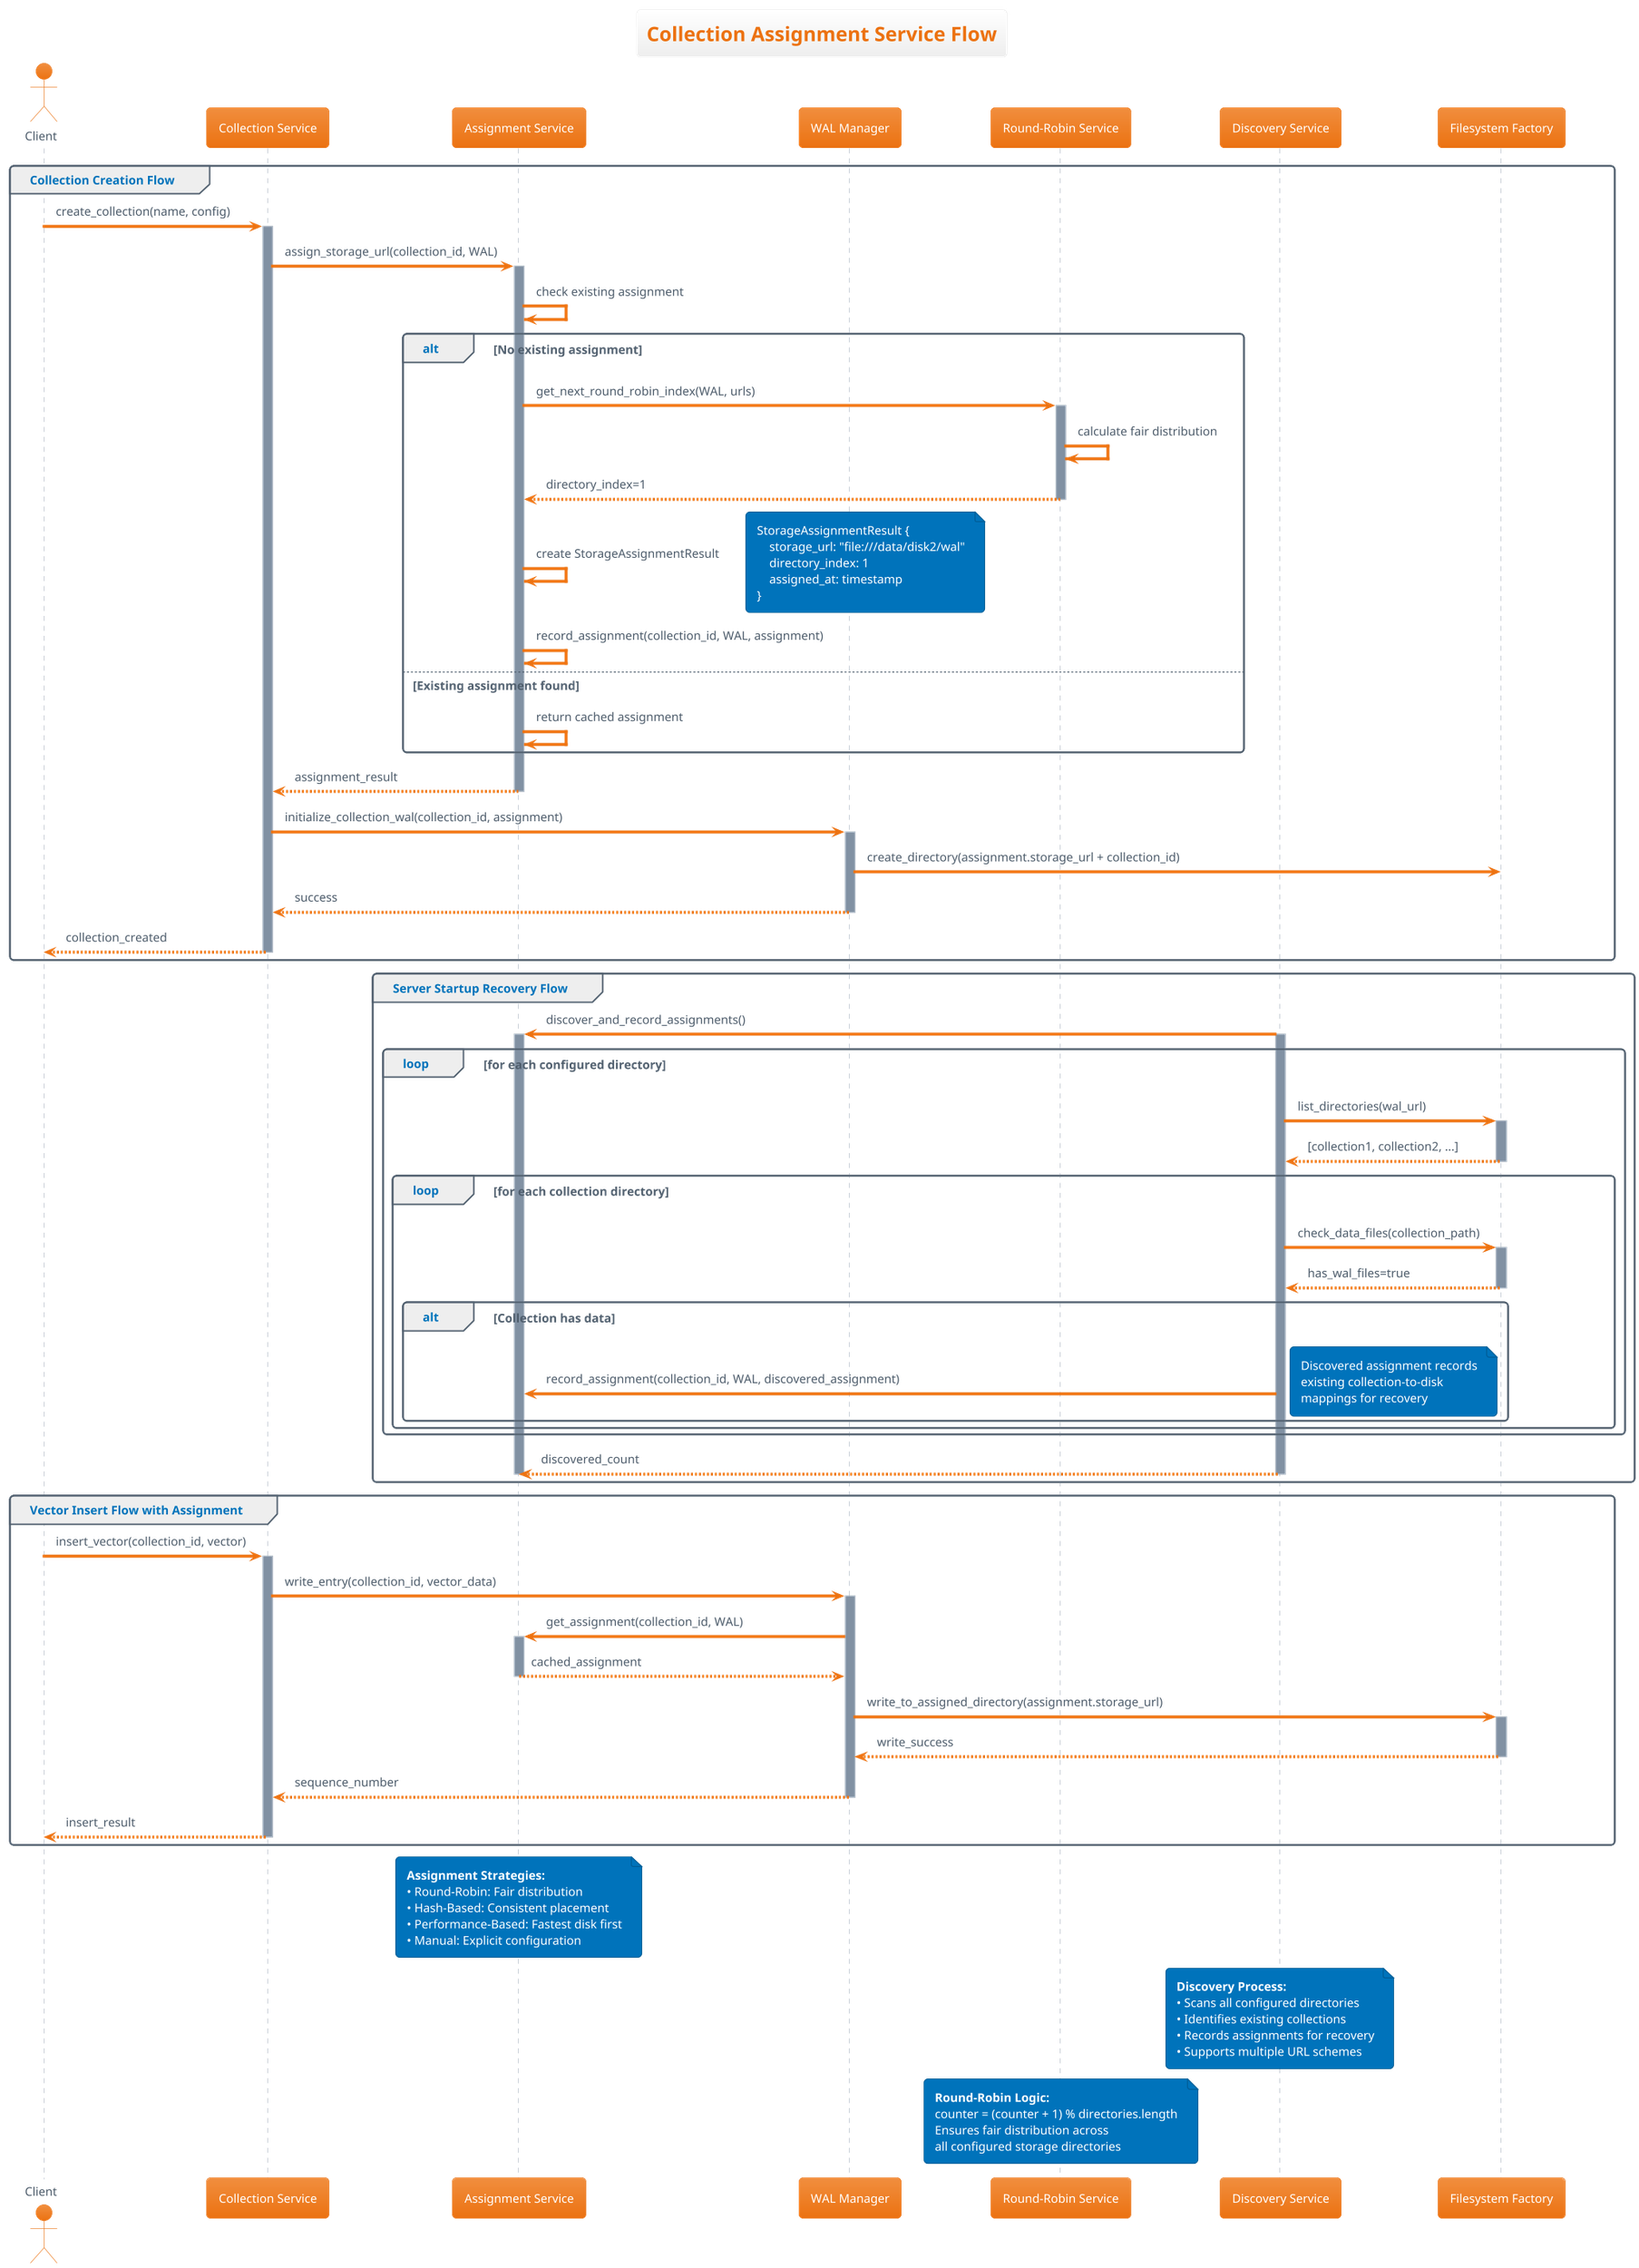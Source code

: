 @startuml Assignment Service Flow
!theme aws-orange

title Collection Assignment Service Flow
scale 1.2

actor "Client" as Client
participant "Collection Service" as CollSvc
participant "Assignment Service" as AssignSvc
participant "WAL Manager" as WAL
participant "Round-Robin Service" as RR
participant "Discovery Service" as Discovery
participant "Filesystem Factory" as FS

group Collection Creation Flow
    Client -> CollSvc: create_collection(name, config)
    activate CollSvc
    
    CollSvc -> AssignSvc: assign_storage_url(collection_id, WAL)
    activate AssignSvc
    
    AssignSvc -> AssignSvc: check existing assignment
    alt No existing assignment
        AssignSvc -> RR: get_next_round_robin_index(WAL, urls)
        activate RR
        RR -> RR: calculate fair distribution
        RR --> AssignSvc: directory_index=1
        deactivate RR
        
        AssignSvc -> AssignSvc: create StorageAssignmentResult
        note right
            StorageAssignmentResult {
                storage_url: "file:///data/disk2/wal"
                directory_index: 1
                assigned_at: timestamp
            }
        end note
        
        AssignSvc -> AssignSvc: record_assignment(collection_id, WAL, assignment)
    else Existing assignment found
        AssignSvc -> AssignSvc: return cached assignment
    end
    
    AssignSvc --> CollSvc: assignment_result
    deactivate AssignSvc
    
    CollSvc -> WAL: initialize_collection_wal(collection_id, assignment)
    activate WAL
    WAL -> FS: create_directory(assignment.storage_url + collection_id)
    WAL --> CollSvc: success
    deactivate WAL
    
    CollSvc --> Client: collection_created
    deactivate CollSvc
end

group Server Startup Recovery Flow
    Discovery -> AssignSvc: discover_and_record_assignments()
    activate Discovery
    activate AssignSvc
    
    loop for each configured directory
        Discovery -> FS: list_directories(wal_url)
        activate FS
        FS --> Discovery: [collection1, collection2, ...]
        deactivate FS
        
        loop for each collection directory
            Discovery -> FS: check_data_files(collection_path)
            activate FS
            FS --> Discovery: has_wal_files=true
            deactivate FS
            
            alt Collection has data
                Discovery -> AssignSvc: record_assignment(collection_id, WAL, discovered_assignment)
                note right
                    Discovered assignment records
                    existing collection-to-disk
                    mappings for recovery
                end note
            end
        end
    end
    
    Discovery --> AssignSvc: discovered_count
    deactivate Discovery
    deactivate AssignSvc
end

group Vector Insert Flow with Assignment
    Client -> CollSvc: insert_vector(collection_id, vector)
    activate CollSvc
    
    CollSvc -> WAL: write_entry(collection_id, vector_data)
    activate WAL
    
    WAL -> AssignSvc: get_assignment(collection_id, WAL)
    activate AssignSvc
    AssignSvc --> WAL: cached_assignment
    deactivate AssignSvc
    
    WAL -> FS: write_to_assigned_directory(assignment.storage_url)
    activate FS
    FS --> WAL: write_success
    deactivate FS
    
    WAL --> CollSvc: sequence_number
    deactivate WAL
    
    CollSvc --> Client: insert_result
    deactivate CollSvc
end

note over AssignSvc
    **Assignment Strategies:**
    • Round-Robin: Fair distribution
    • Hash-Based: Consistent placement  
    • Performance-Based: Fastest disk first
    • Manual: Explicit configuration
end note

note over Discovery
    **Discovery Process:**
    • Scans all configured directories
    • Identifies existing collections
    • Records assignments for recovery
    • Supports multiple URL schemes
end note

note over RR
    **Round-Robin Logic:**
    counter = (counter + 1) % directories.length
    Ensures fair distribution across
    all configured storage directories
end note

@enduml